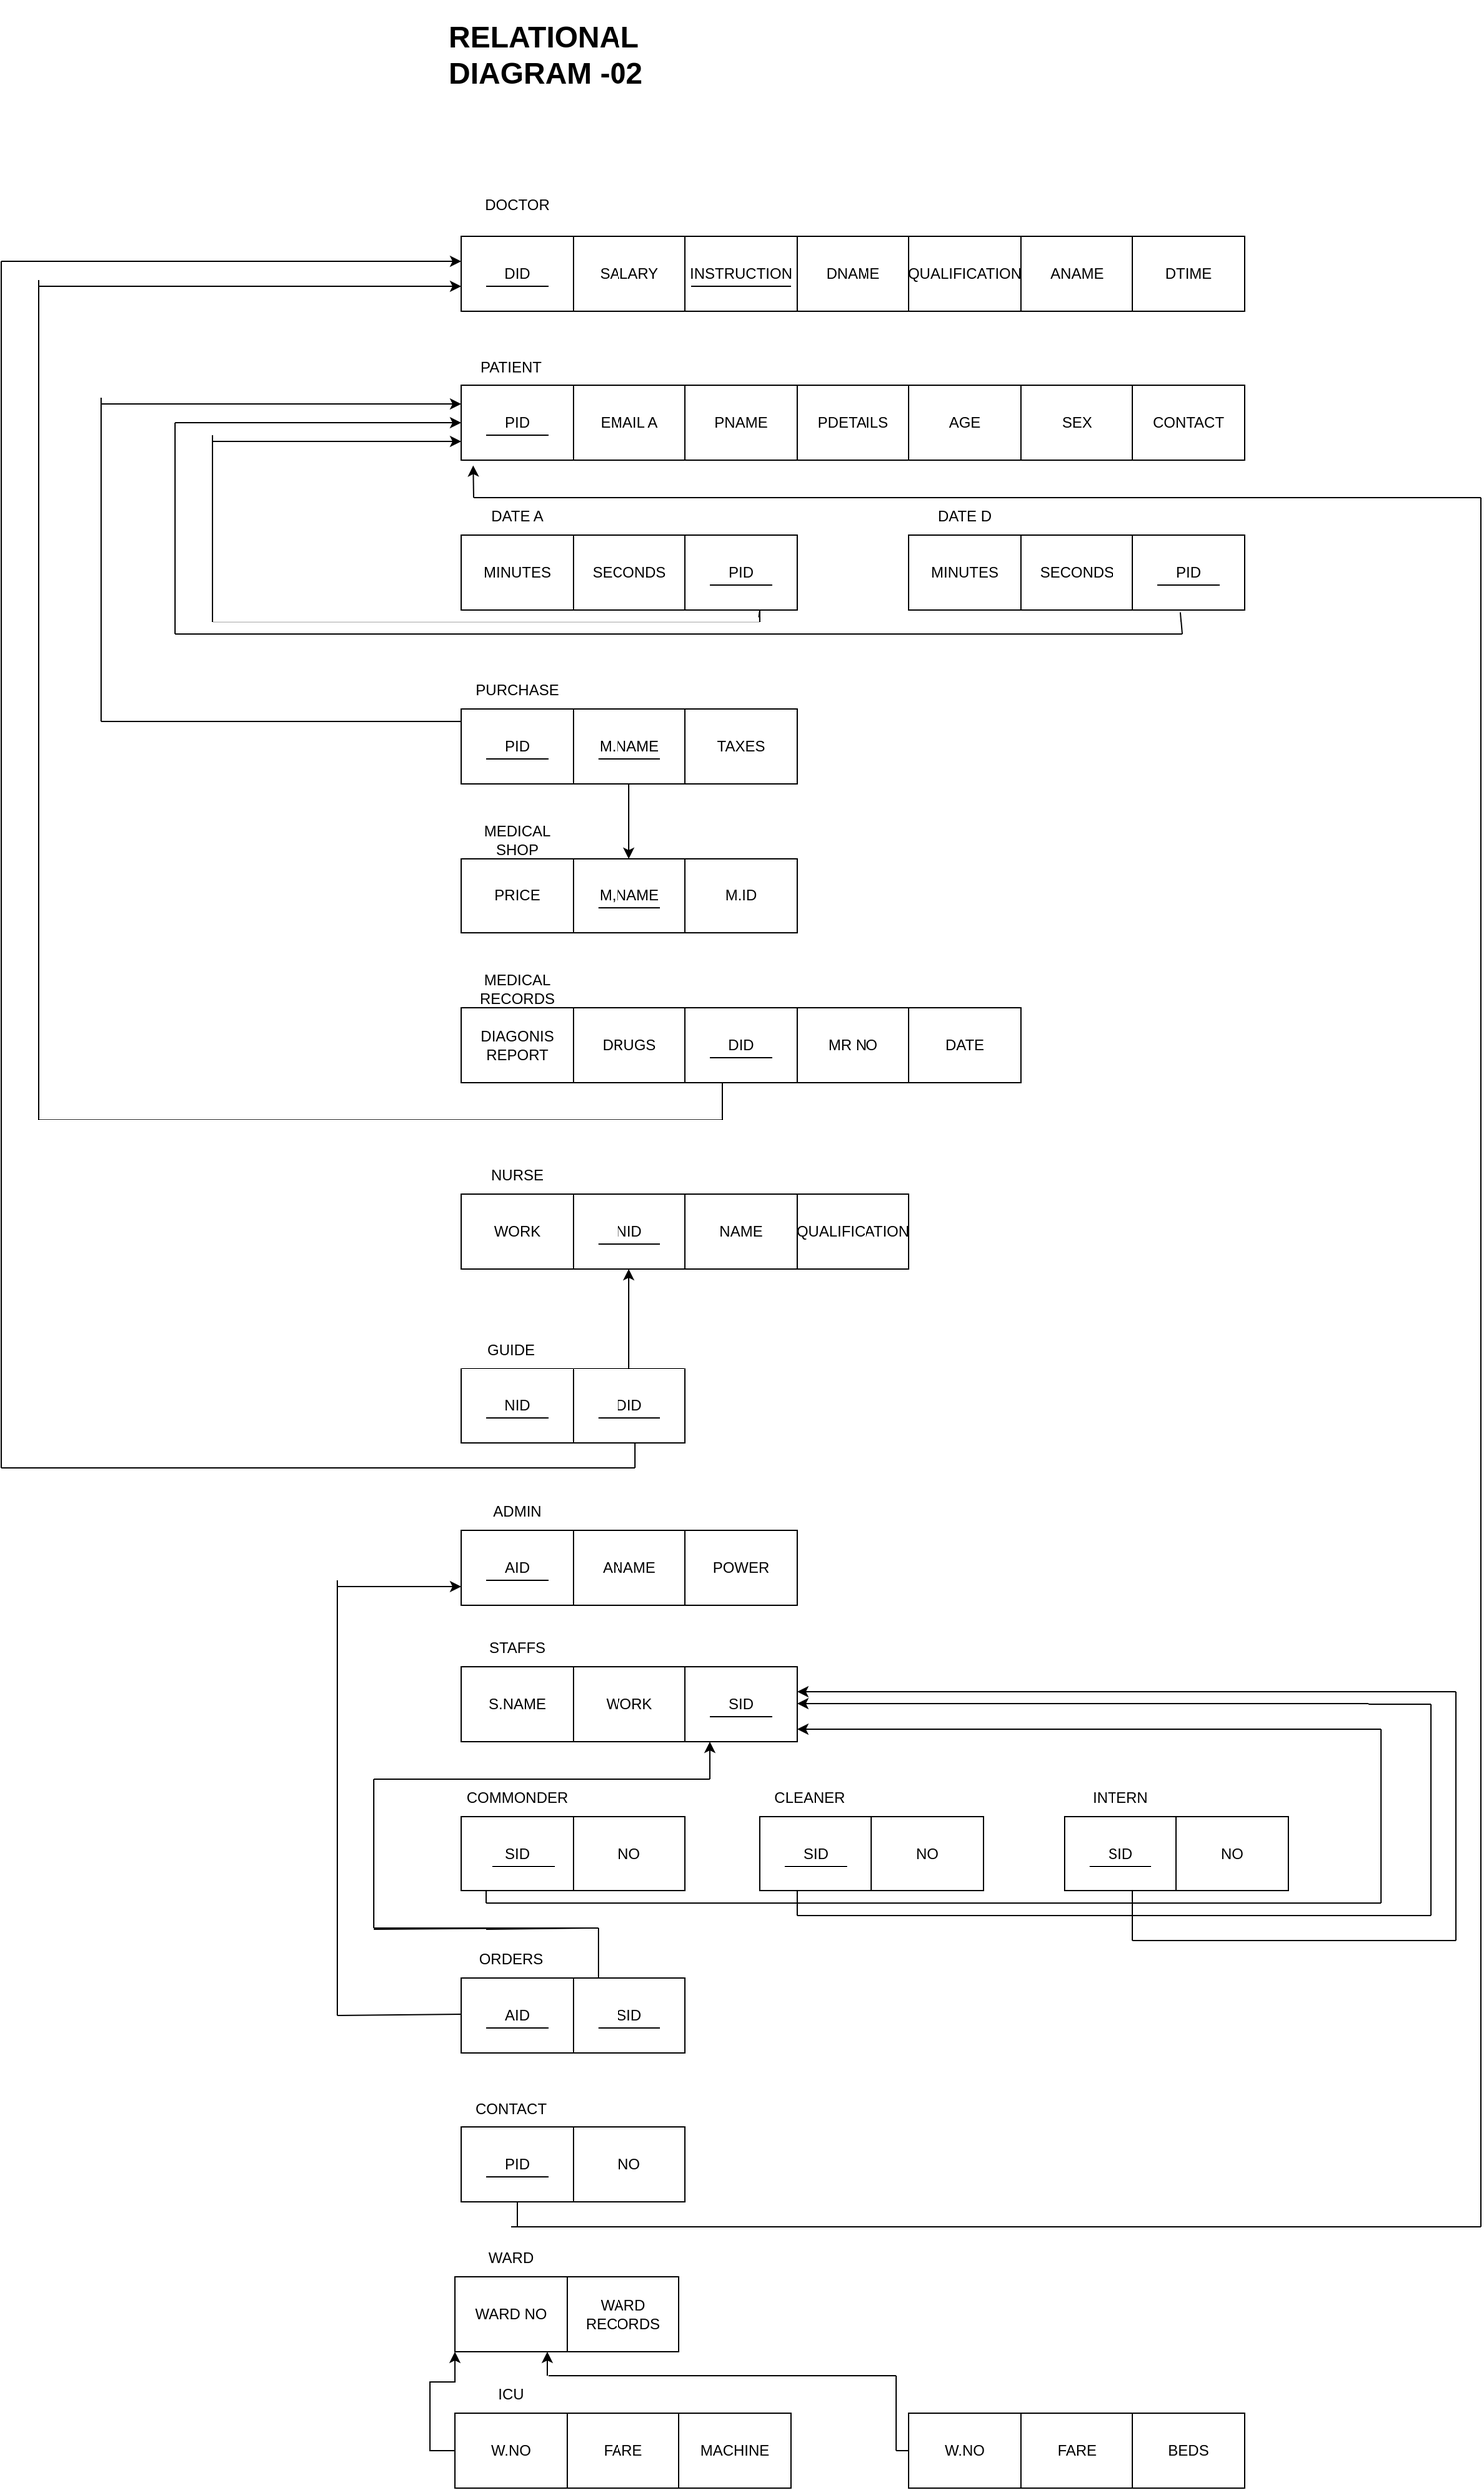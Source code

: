 <mxfile version="20.8.10" type="device"><diagram name="Page-1" id="Zwnz9uzko7aHowpZN5gA"><mxGraphModel dx="2140" dy="483" grid="1" gridSize="10" guides="1" tooltips="1" connect="1" arrows="1" fold="1" page="1" pageScale="1" pageWidth="850" pageHeight="1100" math="0" shadow="0"><root><mxCell id="0"/><mxCell id="1" parent="0"/><mxCell id="Bjg73ChcU9_TtP-McfqC-1" value="INSTRUCTION" style="rounded=0;whiteSpace=wrap;html=1;" parent="1" vertex="1"><mxGeometry x="120" y="220" width="90" height="60" as="geometry"/></mxCell><mxCell id="Bjg73ChcU9_TtP-McfqC-2" value="DNAME" style="rounded=0;whiteSpace=wrap;html=1;" parent="1" vertex="1"><mxGeometry x="210" y="220" width="90" height="60" as="geometry"/></mxCell><mxCell id="Bjg73ChcU9_TtP-McfqC-3" value="QUALIFICATION" style="rounded=0;whiteSpace=wrap;html=1;" parent="1" vertex="1"><mxGeometry x="300" y="220" width="90" height="60" as="geometry"/></mxCell><mxCell id="Bjg73ChcU9_TtP-McfqC-4" value="ANAME" style="rounded=0;whiteSpace=wrap;html=1;" parent="1" vertex="1"><mxGeometry x="390" y="220" width="90" height="60" as="geometry"/></mxCell><mxCell id="Bjg73ChcU9_TtP-McfqC-5" value="DTIME" style="rounded=0;whiteSpace=wrap;html=1;" parent="1" vertex="1"><mxGeometry x="480" y="220" width="90" height="60" as="geometry"/></mxCell><mxCell id="Bjg73ChcU9_TtP-McfqC-6" value="SALARY" style="rounded=0;whiteSpace=wrap;html=1;" parent="1" vertex="1"><mxGeometry x="30" y="220" width="90" height="60" as="geometry"/></mxCell><mxCell id="Bjg73ChcU9_TtP-McfqC-7" value="DID" style="rounded=0;whiteSpace=wrap;html=1;" parent="1" vertex="1"><mxGeometry x="-60" y="220" width="90" height="60" as="geometry"/></mxCell><mxCell id="Bjg73ChcU9_TtP-McfqC-8" value="PNAME" style="rounded=0;whiteSpace=wrap;html=1;" parent="1" vertex="1"><mxGeometry x="120" y="340" width="90" height="60" as="geometry"/></mxCell><mxCell id="Bjg73ChcU9_TtP-McfqC-9" value="PDETAILS" style="rounded=0;whiteSpace=wrap;html=1;" parent="1" vertex="1"><mxGeometry x="210" y="340" width="90" height="60" as="geometry"/></mxCell><mxCell id="Bjg73ChcU9_TtP-McfqC-10" value="AGE" style="rounded=0;whiteSpace=wrap;html=1;" parent="1" vertex="1"><mxGeometry x="300" y="340" width="90" height="60" as="geometry"/></mxCell><mxCell id="Bjg73ChcU9_TtP-McfqC-11" value="SEX" style="rounded=0;whiteSpace=wrap;html=1;" parent="1" vertex="1"><mxGeometry x="390" y="340" width="90" height="60" as="geometry"/></mxCell><mxCell id="Bjg73ChcU9_TtP-McfqC-12" value="CONTACT" style="rounded=0;whiteSpace=wrap;html=1;" parent="1" vertex="1"><mxGeometry x="480" y="340" width="90" height="60" as="geometry"/></mxCell><mxCell id="Bjg73ChcU9_TtP-McfqC-13" value="EMAIL A" style="rounded=0;whiteSpace=wrap;html=1;" parent="1" vertex="1"><mxGeometry x="30" y="340" width="90" height="60" as="geometry"/></mxCell><mxCell id="Bjg73ChcU9_TtP-McfqC-14" value="PID" style="rounded=0;whiteSpace=wrap;html=1;" parent="1" vertex="1"><mxGeometry x="-60" y="340" width="90" height="60" as="geometry"/></mxCell><mxCell id="Bjg73ChcU9_TtP-McfqC-17" value="" style="endArrow=none;html=1;rounded=0;" parent="1" edge="1"><mxGeometry width="50" height="50" relative="1" as="geometry"><mxPoint x="-40" y="260" as="sourcePoint"/><mxPoint x="10" y="260" as="targetPoint"/></mxGeometry></mxCell><mxCell id="Bjg73ChcU9_TtP-McfqC-19" value="" style="endArrow=none;html=1;rounded=0;" parent="1" edge="1"><mxGeometry width="50" height="50" relative="1" as="geometry"><mxPoint x="125" y="260" as="sourcePoint"/><mxPoint x="205" y="260" as="targetPoint"/></mxGeometry></mxCell><mxCell id="Bjg73ChcU9_TtP-McfqC-20" value="DOCTOR" style="text;html=1;strokeColor=none;fillColor=none;align=center;verticalAlign=middle;whiteSpace=wrap;rounded=0;" parent="1" vertex="1"><mxGeometry x="-60" y="180" width="90" height="30" as="geometry"/></mxCell><mxCell id="Bjg73ChcU9_TtP-McfqC-21" value="MINUTES" style="rounded=0;whiteSpace=wrap;html=1;" parent="1" vertex="1"><mxGeometry x="-60" y="460" width="90" height="60" as="geometry"/></mxCell><mxCell id="Bjg73ChcU9_TtP-McfqC-22" value="MINUTES" style="rounded=0;whiteSpace=wrap;html=1;" parent="1" vertex="1"><mxGeometry x="300" y="460" width="90" height="60" as="geometry"/></mxCell><mxCell id="Bjg73ChcU9_TtP-McfqC-23" value="SECONDS" style="rounded=0;whiteSpace=wrap;html=1;" parent="1" vertex="1"><mxGeometry x="390" y="460" width="90" height="60" as="geometry"/></mxCell><mxCell id="Bjg73ChcU9_TtP-McfqC-24" value="PID" style="rounded=0;whiteSpace=wrap;html=1;" parent="1" vertex="1"><mxGeometry x="480" y="460" width="90" height="60" as="geometry"/></mxCell><mxCell id="Bjg73ChcU9_TtP-McfqC-26" value="PID" style="rounded=0;whiteSpace=wrap;html=1;" parent="1" vertex="1"><mxGeometry x="120" y="460" width="90" height="60" as="geometry"/></mxCell><mxCell id="Bjg73ChcU9_TtP-McfqC-27" value="SECONDS" style="rounded=0;whiteSpace=wrap;html=1;" parent="1" vertex="1"><mxGeometry x="30" y="460" width="90" height="60" as="geometry"/></mxCell><mxCell id="Bjg73ChcU9_TtP-McfqC-28" value="" style="endArrow=none;html=1;rounded=0;" parent="1" edge="1"><mxGeometry width="50" height="50" relative="1" as="geometry"><mxPoint x="-40" y="380" as="sourcePoint"/><mxPoint x="10" y="380" as="targetPoint"/><Array as="points"/></mxGeometry></mxCell><mxCell id="Bjg73ChcU9_TtP-McfqC-29" value="" style="endArrow=none;html=1;rounded=0;" parent="1" edge="1"><mxGeometry width="50" height="50" relative="1" as="geometry"><mxPoint x="140" y="500" as="sourcePoint"/><mxPoint x="190" y="500" as="targetPoint"/><Array as="points"/></mxGeometry></mxCell><mxCell id="Bjg73ChcU9_TtP-McfqC-30" value="" style="endArrow=none;html=1;rounded=0;" parent="1" edge="1"><mxGeometry width="50" height="50" relative="1" as="geometry"><mxPoint x="500" y="500" as="sourcePoint"/><mxPoint x="550" y="500" as="targetPoint"/><Array as="points"/></mxGeometry></mxCell><mxCell id="Bjg73ChcU9_TtP-McfqC-32" value="" style="endArrow=classic;html=1;rounded=0;entryX=0;entryY=0.75;entryDx=0;entryDy=0;" parent="1" target="Bjg73ChcU9_TtP-McfqC-14" edge="1"><mxGeometry width="50" height="50" relative="1" as="geometry"><mxPoint x="-260" y="385" as="sourcePoint"/><mxPoint x="-270" y="270" as="targetPoint"/></mxGeometry></mxCell><mxCell id="Bjg73ChcU9_TtP-McfqC-34" value="" style="endArrow=classic;html=1;rounded=0;entryX=0;entryY=0.75;entryDx=0;entryDy=0;" parent="1" edge="1"><mxGeometry width="50" height="50" relative="1" as="geometry"><mxPoint x="-260" y="370" as="sourcePoint"/><mxPoint x="-60" y="370" as="targetPoint"/></mxGeometry></mxCell><mxCell id="Bjg73ChcU9_TtP-McfqC-38" value="" style="endArrow=none;html=1;rounded=0;" parent="1" edge="1"><mxGeometry width="50" height="50" relative="1" as="geometry"><mxPoint x="-260" y="530" as="sourcePoint"/><mxPoint x="-260" y="380" as="targetPoint"/></mxGeometry></mxCell><mxCell id="Bjg73ChcU9_TtP-McfqC-39" value="" style="endArrow=none;html=1;rounded=0;" parent="1" edge="1"><mxGeometry width="50" height="50" relative="1" as="geometry"><mxPoint x="-260" y="530" as="sourcePoint"/><mxPoint x="180" y="530" as="targetPoint"/></mxGeometry></mxCell><mxCell id="Bjg73ChcU9_TtP-McfqC-40" value="" style="endArrow=none;html=1;rounded=0;entryX=0.658;entryY=1.097;entryDx=0;entryDy=0;entryPerimeter=0;" parent="1" target="Bjg73ChcU9_TtP-McfqC-26" edge="1"><mxGeometry width="50" height="50" relative="1" as="geometry"><mxPoint x="180" y="530" as="sourcePoint"/><mxPoint x="290" y="460" as="targetPoint"/><Array as="points"><mxPoint x="180" y="520"/></Array></mxGeometry></mxCell><mxCell id="Bjg73ChcU9_TtP-McfqC-42" value="" style="endArrow=none;html=1;rounded=0;" parent="1" edge="1"><mxGeometry width="50" height="50" relative="1" as="geometry"><mxPoint x="-290" y="530" as="sourcePoint"/><mxPoint x="-290" y="380" as="targetPoint"/></mxGeometry></mxCell><mxCell id="Bjg73ChcU9_TtP-McfqC-47" value="" style="endArrow=none;html=1;rounded=0;" parent="1" edge="1"><mxGeometry width="50" height="50" relative="1" as="geometry"><mxPoint x="-290" y="540" as="sourcePoint"/><mxPoint x="520" y="540" as="targetPoint"/></mxGeometry></mxCell><mxCell id="Bjg73ChcU9_TtP-McfqC-48" value="" style="endArrow=none;html=1;rounded=0;entryX=0.427;entryY=1.03;entryDx=0;entryDy=0;entryPerimeter=0;" parent="1" target="Bjg73ChcU9_TtP-McfqC-24" edge="1"><mxGeometry width="50" height="50" relative="1" as="geometry"><mxPoint x="520" y="540" as="sourcePoint"/><mxPoint x="290" y="350" as="targetPoint"/></mxGeometry></mxCell><mxCell id="Bjg73ChcU9_TtP-McfqC-49" value="" style="endArrow=none;html=1;rounded=0;" parent="1" edge="1"><mxGeometry width="50" height="50" relative="1" as="geometry"><mxPoint x="-290" y="540" as="sourcePoint"/><mxPoint x="-290" y="510" as="targetPoint"/></mxGeometry></mxCell><mxCell id="Bjg73ChcU9_TtP-McfqC-51" value="PATIENT" style="text;html=1;strokeColor=none;fillColor=none;align=center;verticalAlign=middle;whiteSpace=wrap;rounded=0;" parent="1" vertex="1"><mxGeometry x="-50" y="310" width="60" height="30" as="geometry"/></mxCell><mxCell id="Bjg73ChcU9_TtP-McfqC-52" value="DATE A" style="text;html=1;strokeColor=none;fillColor=none;align=center;verticalAlign=middle;whiteSpace=wrap;rounded=0;" parent="1" vertex="1"><mxGeometry x="-45" y="430" width="60" height="30" as="geometry"/></mxCell><mxCell id="Bjg73ChcU9_TtP-McfqC-53" value="DATE D" style="text;html=1;strokeColor=none;fillColor=none;align=center;verticalAlign=middle;whiteSpace=wrap;rounded=0;" parent="1" vertex="1"><mxGeometry x="315" y="430" width="60" height="30" as="geometry"/></mxCell><mxCell id="Bjg73ChcU9_TtP-McfqC-54" value="" style="endArrow=none;html=1;rounded=0;" parent="1" edge="1"><mxGeometry width="50" height="50" relative="1" as="geometry"><mxPoint x="-260" y="370" as="sourcePoint"/><mxPoint x="-290" y="370" as="targetPoint"/></mxGeometry></mxCell><mxCell id="Bjg73ChcU9_TtP-McfqC-55" value="" style="endArrow=none;html=1;rounded=0;" parent="1" edge="1"><mxGeometry width="50" height="50" relative="1" as="geometry"><mxPoint x="-290" y="370" as="sourcePoint"/><mxPoint x="-290" y="390" as="targetPoint"/></mxGeometry></mxCell><mxCell id="Bjg73ChcU9_TtP-McfqC-56" value="TAXES" style="rounded=0;whiteSpace=wrap;html=1;" parent="1" vertex="1"><mxGeometry x="120" y="600" width="90" height="60" as="geometry"/></mxCell><mxCell id="Bjg73ChcU9_TtP-McfqC-61" value="M.NAME" style="rounded=0;whiteSpace=wrap;html=1;" parent="1" vertex="1"><mxGeometry x="30" y="600" width="90" height="60" as="geometry"/></mxCell><mxCell id="Bjg73ChcU9_TtP-McfqC-62" value="PID" style="rounded=0;whiteSpace=wrap;html=1;" parent="1" vertex="1"><mxGeometry x="-60" y="600" width="90" height="60" as="geometry"/></mxCell><mxCell id="Bjg73ChcU9_TtP-McfqC-63" value="PURCHASE" style="text;html=1;strokeColor=none;fillColor=none;align=center;verticalAlign=middle;whiteSpace=wrap;rounded=0;" parent="1" vertex="1"><mxGeometry x="-45" y="570" width="60" height="30" as="geometry"/></mxCell><mxCell id="Bjg73ChcU9_TtP-McfqC-64" value="" style="endArrow=classic;html=1;rounded=0;entryX=0;entryY=0.25;entryDx=0;entryDy=0;" parent="1" target="Bjg73ChcU9_TtP-McfqC-14" edge="1"><mxGeometry width="50" height="50" relative="1" as="geometry"><mxPoint x="-350" y="355" as="sourcePoint"/><mxPoint x="130" y="450" as="targetPoint"/></mxGeometry></mxCell><mxCell id="Bjg73ChcU9_TtP-McfqC-65" value="" style="endArrow=none;html=1;rounded=0;" parent="1" edge="1"><mxGeometry width="50" height="50" relative="1" as="geometry"><mxPoint x="-350" y="610" as="sourcePoint"/><mxPoint x="-350" y="380" as="targetPoint"/></mxGeometry></mxCell><mxCell id="Bjg73ChcU9_TtP-McfqC-66" value="" style="endArrow=none;html=1;rounded=0;" parent="1" edge="1"><mxGeometry width="50" height="50" relative="1" as="geometry"><mxPoint x="-350" y="380" as="sourcePoint"/><mxPoint x="-350" y="350" as="targetPoint"/></mxGeometry></mxCell><mxCell id="Bjg73ChcU9_TtP-McfqC-67" value="" style="endArrow=none;html=1;rounded=0;" parent="1" edge="1"><mxGeometry width="50" height="50" relative="1" as="geometry"><mxPoint x="-350" y="610" as="sourcePoint"/><mxPoint x="-60" y="610" as="targetPoint"/></mxGeometry></mxCell><mxCell id="Bjg73ChcU9_TtP-McfqC-68" value="" style="endArrow=none;html=1;rounded=0;" parent="1" edge="1"><mxGeometry width="50" height="50" relative="1" as="geometry"><mxPoint x="-40" y="640" as="sourcePoint"/><mxPoint x="10" y="640" as="targetPoint"/><Array as="points"/></mxGeometry></mxCell><mxCell id="Bjg73ChcU9_TtP-McfqC-70" value="" style="endArrow=none;html=1;rounded=0;" parent="1" edge="1"><mxGeometry width="50" height="50" relative="1" as="geometry"><mxPoint x="50" y="640" as="sourcePoint"/><mxPoint x="100" y="640" as="targetPoint"/><Array as="points"/></mxGeometry></mxCell><mxCell id="Bjg73ChcU9_TtP-McfqC-71" value="M.ID" style="rounded=0;whiteSpace=wrap;html=1;" parent="1" vertex="1"><mxGeometry x="120" y="720" width="90" height="60" as="geometry"/></mxCell><mxCell id="Bjg73ChcU9_TtP-McfqC-76" value="M,NAME" style="rounded=0;whiteSpace=wrap;html=1;" parent="1" vertex="1"><mxGeometry x="30" y="720" width="90" height="60" as="geometry"/></mxCell><mxCell id="Bjg73ChcU9_TtP-McfqC-77" value="PRICE" style="rounded=0;whiteSpace=wrap;html=1;" parent="1" vertex="1"><mxGeometry x="-60" y="720" width="90" height="60" as="geometry"/></mxCell><mxCell id="Bjg73ChcU9_TtP-McfqC-80" value="" style="endArrow=classic;html=1;rounded=0;exitX=0.5;exitY=1;exitDx=0;exitDy=0;" parent="1" source="Bjg73ChcU9_TtP-McfqC-61" target="Bjg73ChcU9_TtP-McfqC-76" edge="1"><mxGeometry width="50" height="50" relative="1" as="geometry"><mxPoint x="80" y="600" as="sourcePoint"/><mxPoint x="130" y="550" as="targetPoint"/></mxGeometry></mxCell><mxCell id="Bjg73ChcU9_TtP-McfqC-81" value="" style="endArrow=none;html=1;rounded=0;" parent="1" edge="1"><mxGeometry width="50" height="50" relative="1" as="geometry"><mxPoint x="50" y="760" as="sourcePoint"/><mxPoint x="100" y="760" as="targetPoint"/><Array as="points"/></mxGeometry></mxCell><mxCell id="Bjg73ChcU9_TtP-McfqC-82" value="MEDICAL SHOP" style="text;html=1;strokeColor=none;fillColor=none;align=center;verticalAlign=middle;whiteSpace=wrap;rounded=0;" parent="1" vertex="1"><mxGeometry x="-45" y="690" width="60" height="30" as="geometry"/></mxCell><mxCell id="Bjg73ChcU9_TtP-McfqC-83" value="DID" style="rounded=0;whiteSpace=wrap;html=1;" parent="1" vertex="1"><mxGeometry x="120" y="840" width="90" height="60" as="geometry"/></mxCell><mxCell id="Bjg73ChcU9_TtP-McfqC-84" value="MR NO" style="rounded=0;whiteSpace=wrap;html=1;" parent="1" vertex="1"><mxGeometry x="210" y="840" width="90" height="60" as="geometry"/></mxCell><mxCell id="Bjg73ChcU9_TtP-McfqC-85" value="DATE" style="rounded=0;whiteSpace=wrap;html=1;" parent="1" vertex="1"><mxGeometry x="300" y="840" width="90" height="60" as="geometry"/></mxCell><mxCell id="Bjg73ChcU9_TtP-McfqC-88" value="DRUGS" style="rounded=0;whiteSpace=wrap;html=1;" parent="1" vertex="1"><mxGeometry x="30" y="840" width="90" height="60" as="geometry"/></mxCell><mxCell id="Bjg73ChcU9_TtP-McfqC-89" value="DIAGONIS REPORT" style="rounded=0;whiteSpace=wrap;html=1;" parent="1" vertex="1"><mxGeometry x="-60" y="840" width="90" height="60" as="geometry"/></mxCell><mxCell id="Bjg73ChcU9_TtP-McfqC-90" value="MEDICAL RECORDS" style="text;html=1;strokeColor=none;fillColor=none;align=center;verticalAlign=middle;whiteSpace=wrap;rounded=0;" parent="1" vertex="1"><mxGeometry x="-45" y="810" width="60" height="30" as="geometry"/></mxCell><mxCell id="Bjg73ChcU9_TtP-McfqC-91" value="" style="endArrow=none;html=1;rounded=0;" parent="1" edge="1"><mxGeometry width="50" height="50" relative="1" as="geometry"><mxPoint x="140" y="880" as="sourcePoint"/><mxPoint x="190" y="880" as="targetPoint"/><Array as="points"/></mxGeometry></mxCell><mxCell id="Bjg73ChcU9_TtP-McfqC-92" value="" style="endArrow=none;html=1;rounded=0;" parent="1" edge="1"><mxGeometry width="50" height="50" relative="1" as="geometry"><mxPoint x="150" y="930" as="sourcePoint"/><mxPoint x="150" y="900" as="targetPoint"/></mxGeometry></mxCell><mxCell id="Bjg73ChcU9_TtP-McfqC-94" value="" style="endArrow=none;html=1;rounded=0;" parent="1" edge="1"><mxGeometry width="50" height="50" relative="1" as="geometry"><mxPoint x="-400" y="920" as="sourcePoint"/><mxPoint x="-400" y="690" as="targetPoint"/></mxGeometry></mxCell><mxCell id="Bjg73ChcU9_TtP-McfqC-95" value="" style="endArrow=none;html=1;rounded=0;" parent="1" edge="1"><mxGeometry width="50" height="50" relative="1" as="geometry"><mxPoint x="-400" y="690" as="sourcePoint"/><mxPoint x="-400" y="460" as="targetPoint"/></mxGeometry></mxCell><mxCell id="Bjg73ChcU9_TtP-McfqC-96" value="" style="endArrow=none;html=1;rounded=0;" parent="1" edge="1"><mxGeometry width="50" height="50" relative="1" as="geometry"><mxPoint x="-400" y="485" as="sourcePoint"/><mxPoint x="-400" y="255" as="targetPoint"/></mxGeometry></mxCell><mxCell id="Bjg73ChcU9_TtP-McfqC-97" value="" style="endArrow=classic;html=1;rounded=0;" parent="1" edge="1"><mxGeometry width="50" height="50" relative="1" as="geometry"><mxPoint x="-400" y="260" as="sourcePoint"/><mxPoint x="-60" y="260" as="targetPoint"/></mxGeometry></mxCell><mxCell id="Bjg73ChcU9_TtP-McfqC-98" value="" style="endArrow=none;html=1;rounded=0;" parent="1" edge="1"><mxGeometry width="50" height="50" relative="1" as="geometry"><mxPoint x="-400" y="880" as="sourcePoint"/><mxPoint x="-400" y="930" as="targetPoint"/></mxGeometry></mxCell><mxCell id="Bjg73ChcU9_TtP-McfqC-99" value="" style="endArrow=none;html=1;rounded=0;" parent="1" edge="1"><mxGeometry width="50" height="50" relative="1" as="geometry"><mxPoint x="-140" y="930" as="sourcePoint"/><mxPoint x="150" y="930" as="targetPoint"/></mxGeometry></mxCell><mxCell id="Bjg73ChcU9_TtP-McfqC-100" value="" style="endArrow=none;html=1;rounded=0;" parent="1" edge="1"><mxGeometry width="50" height="50" relative="1" as="geometry"><mxPoint x="-400" y="930" as="sourcePoint"/><mxPoint x="-110" y="930" as="targetPoint"/></mxGeometry></mxCell><mxCell id="Bjg73ChcU9_TtP-McfqC-101" value="NAME" style="rounded=0;whiteSpace=wrap;html=1;" parent="1" vertex="1"><mxGeometry x="120" y="990" width="90" height="60" as="geometry"/></mxCell><mxCell id="Bjg73ChcU9_TtP-McfqC-102" value="QUALIFICATION" style="rounded=0;whiteSpace=wrap;html=1;" parent="1" vertex="1"><mxGeometry x="210" y="990" width="90" height="60" as="geometry"/></mxCell><mxCell id="Bjg73ChcU9_TtP-McfqC-106" value="NID" style="rounded=0;whiteSpace=wrap;html=1;" parent="1" vertex="1"><mxGeometry x="30" y="990" width="90" height="60" as="geometry"/></mxCell><mxCell id="Bjg73ChcU9_TtP-McfqC-107" value="WORK" style="rounded=0;whiteSpace=wrap;html=1;" parent="1" vertex="1"><mxGeometry x="-60" y="990" width="90" height="60" as="geometry"/></mxCell><mxCell id="Bjg73ChcU9_TtP-McfqC-108" value="" style="endArrow=none;html=1;rounded=0;" parent="1" edge="1"><mxGeometry width="50" height="50" relative="1" as="geometry"><mxPoint x="50" y="1030" as="sourcePoint"/><mxPoint x="100" y="1030" as="targetPoint"/><Array as="points"/></mxGeometry></mxCell><mxCell id="Bjg73ChcU9_TtP-McfqC-109" value="NURSE" style="text;html=1;strokeColor=none;fillColor=none;align=center;verticalAlign=middle;whiteSpace=wrap;rounded=0;" parent="1" vertex="1"><mxGeometry x="-45" y="960" width="60" height="30" as="geometry"/></mxCell><mxCell id="Bjg73ChcU9_TtP-McfqC-117" value="" style="edgeStyle=orthogonalEdgeStyle;rounded=0;orthogonalLoop=1;jettySize=auto;html=1;" parent="1" source="Bjg73ChcU9_TtP-McfqC-115" target="Bjg73ChcU9_TtP-McfqC-106" edge="1"><mxGeometry relative="1" as="geometry"/></mxCell><mxCell id="Bjg73ChcU9_TtP-McfqC-115" value="DID" style="rounded=0;whiteSpace=wrap;html=1;" parent="1" vertex="1"><mxGeometry x="30" y="1130" width="90" height="60" as="geometry"/></mxCell><mxCell id="Bjg73ChcU9_TtP-McfqC-116" value="NID" style="rounded=0;whiteSpace=wrap;html=1;" parent="1" vertex="1"><mxGeometry x="-60" y="1130" width="90" height="60" as="geometry"/></mxCell><mxCell id="Bjg73ChcU9_TtP-McfqC-118" value="" style="endArrow=none;html=1;rounded=0;" parent="1" edge="1"><mxGeometry width="50" height="50" relative="1" as="geometry"><mxPoint x="-40" y="1170" as="sourcePoint"/><mxPoint x="10" y="1170" as="targetPoint"/><Array as="points"/></mxGeometry></mxCell><mxCell id="Bjg73ChcU9_TtP-McfqC-119" value="" style="endArrow=none;html=1;rounded=0;" parent="1" edge="1"><mxGeometry width="50" height="50" relative="1" as="geometry"><mxPoint x="50" y="1170" as="sourcePoint"/><mxPoint x="100" y="1170" as="targetPoint"/><Array as="points"/></mxGeometry></mxCell><mxCell id="Bjg73ChcU9_TtP-McfqC-120" value="" style="endArrow=classic;html=1;rounded=0;" parent="1" edge="1"><mxGeometry width="50" height="50" relative="1" as="geometry"><mxPoint x="-400" y="240" as="sourcePoint"/><mxPoint x="-60" y="240" as="targetPoint"/></mxGeometry></mxCell><mxCell id="Bjg73ChcU9_TtP-McfqC-121" value="" style="endArrow=none;html=1;rounded=0;" parent="1" edge="1"><mxGeometry width="50" height="50" relative="1" as="geometry"><mxPoint x="-430" y="470" as="sourcePoint"/><mxPoint x="-430" y="240" as="targetPoint"/></mxGeometry></mxCell><mxCell id="Bjg73ChcU9_TtP-McfqC-122" value="" style="endArrow=none;html=1;rounded=0;" parent="1" edge="1"><mxGeometry width="50" height="50" relative="1" as="geometry"><mxPoint x="-430" y="240" as="sourcePoint"/><mxPoint x="-90" y="240" as="targetPoint"/></mxGeometry></mxCell><mxCell id="Bjg73ChcU9_TtP-McfqC-125" value="" style="endArrow=none;html=1;rounded=0;" parent="1" edge="1"><mxGeometry width="50" height="50" relative="1" as="geometry"><mxPoint x="-430" y="700" as="sourcePoint"/><mxPoint x="-430" y="470" as="targetPoint"/></mxGeometry></mxCell><mxCell id="Bjg73ChcU9_TtP-McfqC-126" value="" style="endArrow=none;html=1;rounded=0;" parent="1" edge="1"><mxGeometry width="50" height="50" relative="1" as="geometry"><mxPoint x="-430" y="920" as="sourcePoint"/><mxPoint x="-430" y="690" as="targetPoint"/></mxGeometry></mxCell><mxCell id="Bjg73ChcU9_TtP-McfqC-127" value="" style="endArrow=none;html=1;rounded=0;" parent="1" edge="1"><mxGeometry width="50" height="50" relative="1" as="geometry"><mxPoint x="-430" y="1130" as="sourcePoint"/><mxPoint x="-430" y="900" as="targetPoint"/></mxGeometry></mxCell><mxCell id="Bjg73ChcU9_TtP-McfqC-128" value="" style="endArrow=none;html=1;rounded=0;" parent="1" edge="1"><mxGeometry width="50" height="50" relative="1" as="geometry"><mxPoint x="-430" y="1210" as="sourcePoint"/><mxPoint x="-430" y="980" as="targetPoint"/></mxGeometry></mxCell><mxCell id="Bjg73ChcU9_TtP-McfqC-129" value="" style="endArrow=none;html=1;rounded=0;" parent="1" edge="1"><mxGeometry width="50" height="50" relative="1" as="geometry"><mxPoint x="-430" y="1210" as="sourcePoint"/><mxPoint x="-140" y="1210" as="targetPoint"/></mxGeometry></mxCell><mxCell id="Bjg73ChcU9_TtP-McfqC-130" value="" style="endArrow=none;html=1;rounded=0;" parent="1" edge="1"><mxGeometry width="50" height="50" relative="1" as="geometry"><mxPoint x="-210" y="1210" as="sourcePoint"/><mxPoint x="80" y="1210" as="targetPoint"/></mxGeometry></mxCell><mxCell id="Bjg73ChcU9_TtP-McfqC-131" value="" style="endArrow=none;html=1;rounded=0;" parent="1" edge="1"><mxGeometry width="50" height="50" relative="1" as="geometry"><mxPoint x="80" y="1210" as="sourcePoint"/><mxPoint x="80" y="1190" as="targetPoint"/></mxGeometry></mxCell><mxCell id="Bjg73ChcU9_TtP-McfqC-132" value="GUIDE" style="text;html=1;strokeColor=none;fillColor=none;align=center;verticalAlign=middle;whiteSpace=wrap;rounded=0;" parent="1" vertex="1"><mxGeometry x="-50" y="1100" width="60" height="30" as="geometry"/></mxCell><mxCell id="Bjg73ChcU9_TtP-McfqC-133" value="POWER" style="rounded=0;whiteSpace=wrap;html=1;" parent="1" vertex="1"><mxGeometry x="120" y="1260" width="90" height="60" as="geometry"/></mxCell><mxCell id="Bjg73ChcU9_TtP-McfqC-138" value="ANAME" style="rounded=0;whiteSpace=wrap;html=1;" parent="1" vertex="1"><mxGeometry x="30" y="1260" width="90" height="60" as="geometry"/></mxCell><mxCell id="Bjg73ChcU9_TtP-McfqC-139" value="AID" style="rounded=0;whiteSpace=wrap;html=1;" parent="1" vertex="1"><mxGeometry x="-60" y="1260" width="90" height="60" as="geometry"/></mxCell><mxCell id="Bjg73ChcU9_TtP-McfqC-140" value="" style="endArrow=none;html=1;rounded=0;" parent="1" edge="1"><mxGeometry width="50" height="50" relative="1" as="geometry"><mxPoint x="-40" y="1300" as="sourcePoint"/><mxPoint x="10" y="1300" as="targetPoint"/><Array as="points"/></mxGeometry></mxCell><mxCell id="Bjg73ChcU9_TtP-McfqC-141" value="ADMIN" style="text;html=1;strokeColor=none;fillColor=none;align=center;verticalAlign=middle;whiteSpace=wrap;rounded=0;" parent="1" vertex="1"><mxGeometry x="-45" y="1230" width="60" height="30" as="geometry"/></mxCell><mxCell id="Bjg73ChcU9_TtP-McfqC-142" value="SID" style="rounded=0;whiteSpace=wrap;html=1;" parent="1" vertex="1"><mxGeometry x="120" y="1370" width="90" height="60" as="geometry"/></mxCell><mxCell id="Bjg73ChcU9_TtP-McfqC-147" value="WORK" style="rounded=0;whiteSpace=wrap;html=1;" parent="1" vertex="1"><mxGeometry x="30" y="1370" width="90" height="60" as="geometry"/></mxCell><mxCell id="Bjg73ChcU9_TtP-McfqC-148" value="S.NAME" style="rounded=0;whiteSpace=wrap;html=1;" parent="1" vertex="1"><mxGeometry x="-60" y="1370" width="90" height="60" as="geometry"/></mxCell><mxCell id="Bjg73ChcU9_TtP-McfqC-149" value="STAFFS" style="text;html=1;strokeColor=none;fillColor=none;align=center;verticalAlign=middle;whiteSpace=wrap;rounded=0;" parent="1" vertex="1"><mxGeometry x="-45" y="1340" width="60" height="30" as="geometry"/></mxCell><mxCell id="Bjg73ChcU9_TtP-McfqC-153" value="NO" style="rounded=0;whiteSpace=wrap;html=1;" parent="1" vertex="1"><mxGeometry x="270" y="1490" width="90" height="60" as="geometry"/></mxCell><mxCell id="Bjg73ChcU9_TtP-McfqC-154" value="SID" style="rounded=0;whiteSpace=wrap;html=1;" parent="1" vertex="1"><mxGeometry x="180" y="1490" width="90" height="60" as="geometry"/></mxCell><mxCell id="Bjg73ChcU9_TtP-McfqC-155" value="NO" style="rounded=0;whiteSpace=wrap;html=1;" parent="1" vertex="1"><mxGeometry x="30" y="1490" width="90" height="60" as="geometry"/></mxCell><mxCell id="Bjg73ChcU9_TtP-McfqC-156" value="SID" style="rounded=0;whiteSpace=wrap;html=1;" parent="1" vertex="1"><mxGeometry x="-60" y="1490" width="90" height="60" as="geometry"/></mxCell><mxCell id="Bjg73ChcU9_TtP-McfqC-163" value="NO" style="rounded=0;whiteSpace=wrap;html=1;" parent="1" vertex="1"><mxGeometry x="515" y="1490" width="90" height="60" as="geometry"/></mxCell><mxCell id="Bjg73ChcU9_TtP-McfqC-164" value="SID" style="rounded=0;whiteSpace=wrap;html=1;" parent="1" vertex="1"><mxGeometry x="425" y="1490" width="90" height="60" as="geometry"/></mxCell><mxCell id="Bjg73ChcU9_TtP-McfqC-167" value="COMMONDER" style="text;html=1;strokeColor=none;fillColor=none;align=center;verticalAlign=middle;whiteSpace=wrap;rounded=0;" parent="1" vertex="1"><mxGeometry x="-45" y="1460" width="60" height="30" as="geometry"/></mxCell><mxCell id="Bjg73ChcU9_TtP-McfqC-168" value="CLEANER" style="text;html=1;strokeColor=none;fillColor=none;align=center;verticalAlign=middle;whiteSpace=wrap;rounded=0;" parent="1" vertex="1"><mxGeometry x="190" y="1460" width="60" height="30" as="geometry"/></mxCell><mxCell id="Bjg73ChcU9_TtP-McfqC-169" value="INTERN" style="text;html=1;strokeColor=none;fillColor=none;align=center;verticalAlign=middle;whiteSpace=wrap;rounded=0;" parent="1" vertex="1"><mxGeometry x="440" y="1460" width="60" height="30" as="geometry"/></mxCell><mxCell id="Bjg73ChcU9_TtP-McfqC-175" value="SID" style="rounded=0;whiteSpace=wrap;html=1;" parent="1" vertex="1"><mxGeometry x="30" y="1620" width="90" height="60" as="geometry"/></mxCell><mxCell id="Bjg73ChcU9_TtP-McfqC-176" value="AID" style="rounded=0;whiteSpace=wrap;html=1;" parent="1" vertex="1"><mxGeometry x="-60" y="1620" width="90" height="60" as="geometry"/></mxCell><mxCell id="Bjg73ChcU9_TtP-McfqC-177" value="ORDERS" style="text;html=1;strokeColor=none;fillColor=none;align=center;verticalAlign=middle;whiteSpace=wrap;rounded=0;" parent="1" vertex="1"><mxGeometry x="-50" y="1590" width="60" height="30" as="geometry"/></mxCell><mxCell id="Bjg73ChcU9_TtP-McfqC-179" value="" style="endArrow=none;html=1;rounded=0;" parent="1" edge="1"><mxGeometry width="50" height="50" relative="1" as="geometry"><mxPoint x="-160" y="1650" as="sourcePoint"/><mxPoint x="-60" y="1649" as="targetPoint"/><Array as="points"><mxPoint x="-160" y="1649.5"/></Array></mxGeometry></mxCell><mxCell id="Bjg73ChcU9_TtP-McfqC-180" value="" style="endArrow=classic;html=1;rounded=0;entryX=0;entryY=0.75;entryDx=0;entryDy=0;" parent="1" target="Bjg73ChcU9_TtP-McfqC-139" edge="1"><mxGeometry width="50" height="50" relative="1" as="geometry"><mxPoint x="-160" y="1305" as="sourcePoint"/><mxPoint x="-160" y="1300" as="targetPoint"/></mxGeometry></mxCell><mxCell id="Bjg73ChcU9_TtP-McfqC-181" value="" style="endArrow=none;html=1;rounded=0;" parent="1" edge="1"><mxGeometry width="50" height="50" relative="1" as="geometry"><mxPoint x="-160" y="1650" as="sourcePoint"/><mxPoint x="-160" y="1300" as="targetPoint"/></mxGeometry></mxCell><mxCell id="Bjg73ChcU9_TtP-McfqC-182" value="" style="endArrow=none;html=1;rounded=0;" parent="1" edge="1"><mxGeometry width="50" height="50" relative="1" as="geometry"><mxPoint x="-40" y="1660" as="sourcePoint"/><mxPoint x="10" y="1660" as="targetPoint"/><Array as="points"/></mxGeometry></mxCell><mxCell id="Bjg73ChcU9_TtP-McfqC-183" value="" style="endArrow=none;html=1;rounded=0;" parent="1" edge="1"><mxGeometry width="50" height="50" relative="1" as="geometry"><mxPoint x="50" y="1660" as="sourcePoint"/><mxPoint x="100" y="1660" as="targetPoint"/><Array as="points"/></mxGeometry></mxCell><mxCell id="Bjg73ChcU9_TtP-McfqC-184" value="" style="endArrow=none;html=1;rounded=0;" parent="1" edge="1"><mxGeometry width="50" height="50" relative="1" as="geometry"><mxPoint x="-35" y="1530" as="sourcePoint"/><mxPoint x="15" y="1530" as="targetPoint"/><Array as="points"/></mxGeometry></mxCell><mxCell id="Bjg73ChcU9_TtP-McfqC-185" value="" style="endArrow=none;html=1;rounded=0;" parent="1" edge="1"><mxGeometry width="50" height="50" relative="1" as="geometry"><mxPoint x="200" y="1530" as="sourcePoint"/><mxPoint x="250" y="1530" as="targetPoint"/><Array as="points"/></mxGeometry></mxCell><mxCell id="Bjg73ChcU9_TtP-McfqC-186" value="" style="endArrow=none;html=1;rounded=0;" parent="1" edge="1"><mxGeometry width="50" height="50" relative="1" as="geometry"><mxPoint x="445" y="1530" as="sourcePoint"/><mxPoint x="495" y="1530" as="targetPoint"/><Array as="points"/></mxGeometry></mxCell><mxCell id="Bjg73ChcU9_TtP-McfqC-187" value="" style="endArrow=none;html=1;rounded=0;" parent="1" edge="1"><mxGeometry width="50" height="50" relative="1" as="geometry"><mxPoint x="140" y="1410" as="sourcePoint"/><mxPoint x="190" y="1410" as="targetPoint"/><Array as="points"/></mxGeometry></mxCell><mxCell id="Bjg73ChcU9_TtP-McfqC-188" value="" style="endArrow=none;html=1;rounded=0;" parent="1" edge="1"><mxGeometry width="50" height="50" relative="1" as="geometry"><mxPoint x="-130" y="1460" as="sourcePoint"/><mxPoint x="50" y="1460" as="targetPoint"/></mxGeometry></mxCell><mxCell id="Bjg73ChcU9_TtP-McfqC-189" value="" style="endArrow=none;html=1;rounded=0;" parent="1" edge="1"><mxGeometry width="50" height="50" relative="1" as="geometry"><mxPoint x="-130" y="1580" as="sourcePoint"/><mxPoint x="-130" y="1460" as="targetPoint"/></mxGeometry></mxCell><mxCell id="Bjg73ChcU9_TtP-McfqC-190" value="" style="endArrow=none;html=1;rounded=0;" parent="1" edge="1"><mxGeometry width="50" height="50" relative="1" as="geometry"><mxPoint x="-130" y="1581" as="sourcePoint"/><mxPoint x="-10" y="1580" as="targetPoint"/><Array as="points"><mxPoint x="-130" y="1580.5"/></Array></mxGeometry></mxCell><mxCell id="Bjg73ChcU9_TtP-McfqC-191" value="" style="endArrow=none;html=1;rounded=0;" parent="1" edge="1"><mxGeometry width="50" height="50" relative="1" as="geometry"><mxPoint x="-40" y="1581" as="sourcePoint"/><mxPoint x="40" y="1580" as="targetPoint"/><Array as="points"><mxPoint x="-40" y="1580.5"/></Array></mxGeometry></mxCell><mxCell id="Bjg73ChcU9_TtP-McfqC-192" value="" style="endArrow=classic;html=1;rounded=0;" parent="1" edge="1"><mxGeometry width="50" height="50" relative="1" as="geometry"><mxPoint x="140" y="1460" as="sourcePoint"/><mxPoint x="140" y="1430" as="targetPoint"/></mxGeometry></mxCell><mxCell id="Bjg73ChcU9_TtP-McfqC-193" value="" style="endArrow=none;html=1;rounded=0;" parent="1" edge="1"><mxGeometry width="50" height="50" relative="1" as="geometry"><mxPoint x="-40" y="1460" as="sourcePoint"/><mxPoint x="140" y="1460" as="targetPoint"/></mxGeometry></mxCell><mxCell id="Bjg73ChcU9_TtP-McfqC-195" value="" style="endArrow=none;html=1;rounded=0;" parent="1" edge="1"><mxGeometry width="50" height="50" relative="1" as="geometry"><mxPoint x="-130" y="1580" as="sourcePoint"/><mxPoint x="50" y="1580" as="targetPoint"/></mxGeometry></mxCell><mxCell id="Bjg73ChcU9_TtP-McfqC-196" value="" style="endArrow=none;html=1;rounded=0;" parent="1" edge="1"><mxGeometry width="50" height="50" relative="1" as="geometry"><mxPoint x="-130" y="1580" as="sourcePoint"/><mxPoint x="50" y="1580" as="targetPoint"/></mxGeometry></mxCell><mxCell id="Bjg73ChcU9_TtP-McfqC-197" value="" style="endArrow=none;html=1;rounded=0;" parent="1" edge="1"><mxGeometry width="50" height="50" relative="1" as="geometry"><mxPoint x="50" y="1580" as="sourcePoint"/><mxPoint x="50" y="1620" as="targetPoint"/></mxGeometry></mxCell><mxCell id="Bjg73ChcU9_TtP-McfqC-199" value="" style="endArrow=classic;html=1;rounded=0;entryX=1;entryY=0.25;entryDx=0;entryDy=0;" parent="1" edge="1"><mxGeometry width="50" height="50" relative="1" as="geometry"><mxPoint x="360" y="1399.5" as="sourcePoint"/><mxPoint x="210" y="1399.5" as="targetPoint"/></mxGeometry></mxCell><mxCell id="Bjg73ChcU9_TtP-McfqC-200" value="" style="endArrow=classic;html=1;rounded=0;entryX=1;entryY=0.25;entryDx=0;entryDy=0;" parent="1" edge="1"><mxGeometry width="50" height="50" relative="1" as="geometry"><mxPoint x="360" y="1420" as="sourcePoint"/><mxPoint x="210" y="1420" as="targetPoint"/></mxGeometry></mxCell><mxCell id="Bjg73ChcU9_TtP-McfqC-202" value="" style="endArrow=none;html=1;rounded=0;" parent="1" edge="1"><mxGeometry width="50" height="50" relative="1" as="geometry"><mxPoint x="680" y="1560" as="sourcePoint"/><mxPoint x="-40" y="1560" as="targetPoint"/></mxGeometry></mxCell><mxCell id="Bjg73ChcU9_TtP-McfqC-203" value="" style="endArrow=none;html=1;rounded=0;" parent="1" edge="1"><mxGeometry width="50" height="50" relative="1" as="geometry"><mxPoint x="-40" y="1560" as="sourcePoint"/><mxPoint x="-40" y="1550" as="targetPoint"/></mxGeometry></mxCell><mxCell id="Bjg73ChcU9_TtP-McfqC-204" value="" style="endArrow=none;html=1;rounded=0;" parent="1" edge="1"><mxGeometry width="50" height="50" relative="1" as="geometry"><mxPoint x="680" y="1560" as="sourcePoint"/><mxPoint x="680" y="1430" as="targetPoint"/></mxGeometry></mxCell><mxCell id="Bjg73ChcU9_TtP-McfqC-205" value="" style="endArrow=none;html=1;rounded=0;" parent="1" edge="1"><mxGeometry width="50" height="50" relative="1" as="geometry"><mxPoint x="360" y="1420" as="sourcePoint"/><mxPoint x="680" y="1420" as="targetPoint"/></mxGeometry></mxCell><mxCell id="Bjg73ChcU9_TtP-McfqC-206" value="" style="endArrow=none;html=1;rounded=0;" parent="1" edge="1"><mxGeometry width="50" height="50" relative="1" as="geometry"><mxPoint x="680" y="1560" as="sourcePoint"/><mxPoint x="680" y="1420" as="targetPoint"/></mxGeometry></mxCell><mxCell id="Bjg73ChcU9_TtP-McfqC-207" value="" style="endArrow=none;html=1;rounded=0;" parent="1" edge="1"><mxGeometry width="50" height="50" relative="1" as="geometry"><mxPoint x="350" y="1399.5" as="sourcePoint"/><mxPoint x="670" y="1399.5" as="targetPoint"/></mxGeometry></mxCell><mxCell id="Bjg73ChcU9_TtP-McfqC-210" value="" style="endArrow=none;html=1;rounded=0;" parent="1" edge="1"><mxGeometry width="50" height="50" relative="1" as="geometry"><mxPoint x="720" y="1570" as="sourcePoint"/><mxPoint x="720" y="1400" as="targetPoint"/></mxGeometry></mxCell><mxCell id="Bjg73ChcU9_TtP-McfqC-211" value="" style="endArrow=none;html=1;rounded=0;" parent="1" edge="1"><mxGeometry width="50" height="50" relative="1" as="geometry"><mxPoint x="670" y="1400" as="sourcePoint"/><mxPoint x="720" y="1400" as="targetPoint"/></mxGeometry></mxCell><mxCell id="Bjg73ChcU9_TtP-McfqC-212" value="" style="endArrow=none;html=1;rounded=0;" parent="1" edge="1"><mxGeometry width="50" height="50" relative="1" as="geometry"><mxPoint x="210" y="1570" as="sourcePoint"/><mxPoint x="720" y="1570" as="targetPoint"/></mxGeometry></mxCell><mxCell id="Bjg73ChcU9_TtP-McfqC-213" value="" style="endArrow=none;html=1;rounded=0;" parent="1" edge="1"><mxGeometry width="50" height="50" relative="1" as="geometry"><mxPoint x="210" y="1570" as="sourcePoint"/><mxPoint x="210" y="1550" as="targetPoint"/></mxGeometry></mxCell><mxCell id="Bjg73ChcU9_TtP-McfqC-217" value="" style="endArrow=none;html=1;rounded=0;" parent="1" edge="1"><mxGeometry width="50" height="50" relative="1" as="geometry"><mxPoint x="740" y="1560" as="sourcePoint"/><mxPoint x="740" y="1390" as="targetPoint"/></mxGeometry></mxCell><mxCell id="Bjg73ChcU9_TtP-McfqC-218" value="" style="endArrow=none;html=1;rounded=0;" parent="1" edge="1"><mxGeometry width="50" height="50" relative="1" as="geometry"><mxPoint x="360" y="1390" as="sourcePoint"/><mxPoint x="740" y="1390" as="targetPoint"/></mxGeometry></mxCell><mxCell id="Bjg73ChcU9_TtP-McfqC-219" value="" style="endArrow=classic;html=1;rounded=0;" parent="1" edge="1"><mxGeometry width="50" height="50" relative="1" as="geometry"><mxPoint x="410" y="1390" as="sourcePoint"/><mxPoint x="210" y="1390" as="targetPoint"/></mxGeometry></mxCell><mxCell id="Bjg73ChcU9_TtP-McfqC-221" value="" style="endArrow=none;html=1;rounded=0;" parent="1" edge="1"><mxGeometry width="50" height="50" relative="1" as="geometry"><mxPoint x="740" y="1590" as="sourcePoint"/><mxPoint x="740" y="1510" as="targetPoint"/></mxGeometry></mxCell><mxCell id="Bjg73ChcU9_TtP-McfqC-223" value="" style="endArrow=none;html=1;rounded=0;" parent="1" edge="1"><mxGeometry width="50" height="50" relative="1" as="geometry"><mxPoint x="480" y="1590" as="sourcePoint"/><mxPoint x="740" y="1590" as="targetPoint"/></mxGeometry></mxCell><mxCell id="Bjg73ChcU9_TtP-McfqC-224" value="" style="endArrow=none;html=1;rounded=0;" parent="1" edge="1"><mxGeometry width="50" height="50" relative="1" as="geometry"><mxPoint x="480" y="1590" as="sourcePoint"/><mxPoint x="480" y="1550" as="targetPoint"/></mxGeometry></mxCell><mxCell id="Bjg73ChcU9_TtP-McfqC-230" value="NO" style="rounded=0;whiteSpace=wrap;html=1;" parent="1" vertex="1"><mxGeometry x="30" y="1740" width="90" height="60" as="geometry"/></mxCell><mxCell id="Bjg73ChcU9_TtP-McfqC-231" value="PID" style="rounded=0;whiteSpace=wrap;html=1;" parent="1" vertex="1"><mxGeometry x="-60" y="1740" width="90" height="60" as="geometry"/></mxCell><mxCell id="Bjg73ChcU9_TtP-McfqC-232" value="" style="endArrow=none;html=1;rounded=0;" parent="1" edge="1"><mxGeometry width="50" height="50" relative="1" as="geometry"><mxPoint x="-40" y="1780" as="sourcePoint"/><mxPoint x="10" y="1780" as="targetPoint"/><Array as="points"/></mxGeometry></mxCell><mxCell id="Bjg73ChcU9_TtP-McfqC-233" value="CONTACT" style="text;html=1;strokeColor=none;fillColor=none;align=center;verticalAlign=middle;whiteSpace=wrap;rounded=0;" parent="1" vertex="1"><mxGeometry x="-50" y="1710" width="60" height="30" as="geometry"/></mxCell><mxCell id="Bjg73ChcU9_TtP-McfqC-235" value="" style="endArrow=none;html=1;rounded=0;" parent="1" edge="1"><mxGeometry width="50" height="50" relative="1" as="geometry"><mxPoint x="-20" y="1820" as="sourcePoint"/><mxPoint x="500" y="1820" as="targetPoint"/></mxGeometry></mxCell><mxCell id="Bjg73ChcU9_TtP-McfqC-236" value="" style="endArrow=none;html=1;rounded=0;" parent="1" edge="1"><mxGeometry width="50" height="50" relative="1" as="geometry"><mxPoint x="250" y="1820" as="sourcePoint"/><mxPoint x="760" y="1820" as="targetPoint"/></mxGeometry></mxCell><mxCell id="Bjg73ChcU9_TtP-McfqC-237" value="" style="endArrow=none;html=1;rounded=0;" parent="1" edge="1"><mxGeometry width="50" height="50" relative="1" as="geometry"><mxPoint x="760" y="1820" as="sourcePoint"/><mxPoint x="760" y="1650" as="targetPoint"/></mxGeometry></mxCell><mxCell id="Bjg73ChcU9_TtP-McfqC-238" value="" style="endArrow=none;html=1;rounded=0;" parent="1" edge="1"><mxGeometry width="50" height="50" relative="1" as="geometry"><mxPoint x="760" y="1660" as="sourcePoint"/><mxPoint x="760" y="1490" as="targetPoint"/></mxGeometry></mxCell><mxCell id="Bjg73ChcU9_TtP-McfqC-239" value="" style="endArrow=none;html=1;rounded=0;" parent="1" edge="1"><mxGeometry width="50" height="50" relative="1" as="geometry"><mxPoint x="760" y="1490" as="sourcePoint"/><mxPoint x="760" y="1320" as="targetPoint"/></mxGeometry></mxCell><mxCell id="Bjg73ChcU9_TtP-McfqC-240" value="" style="endArrow=none;html=1;rounded=0;" parent="1" edge="1"><mxGeometry width="50" height="50" relative="1" as="geometry"><mxPoint x="760" y="1370" as="sourcePoint"/><mxPoint x="760" y="1200" as="targetPoint"/></mxGeometry></mxCell><mxCell id="Bjg73ChcU9_TtP-McfqC-241" value="" style="endArrow=none;html=1;rounded=0;" parent="1" edge="1"><mxGeometry width="50" height="50" relative="1" as="geometry"><mxPoint x="760" y="1220" as="sourcePoint"/><mxPoint x="760" y="1050" as="targetPoint"/></mxGeometry></mxCell><mxCell id="Bjg73ChcU9_TtP-McfqC-242" value="" style="endArrow=none;html=1;rounded=0;" parent="1" edge="1"><mxGeometry width="50" height="50" relative="1" as="geometry"><mxPoint x="760" y="1060" as="sourcePoint"/><mxPoint x="760" y="890" as="targetPoint"/></mxGeometry></mxCell><mxCell id="Bjg73ChcU9_TtP-McfqC-243" value="" style="endArrow=none;html=1;rounded=0;" parent="1" edge="1"><mxGeometry width="50" height="50" relative="1" as="geometry"><mxPoint x="760" y="890" as="sourcePoint"/><mxPoint x="760" y="720" as="targetPoint"/></mxGeometry></mxCell><mxCell id="Bjg73ChcU9_TtP-McfqC-244" value="" style="endArrow=none;html=1;rounded=0;" parent="1" edge="1"><mxGeometry width="50" height="50" relative="1" as="geometry"><mxPoint x="760" y="730" as="sourcePoint"/><mxPoint x="760" y="560" as="targetPoint"/></mxGeometry></mxCell><mxCell id="Bjg73ChcU9_TtP-McfqC-245" value="" style="endArrow=none;html=1;rounded=0;" parent="1" edge="1"><mxGeometry width="50" height="50" relative="1" as="geometry"><mxPoint x="760" y="600" as="sourcePoint"/><mxPoint x="760" y="430" as="targetPoint"/></mxGeometry></mxCell><mxCell id="Bjg73ChcU9_TtP-McfqC-246" value="" style="endArrow=none;html=1;rounded=0;" parent="1" edge="1"><mxGeometry width="50" height="50" relative="1" as="geometry"><mxPoint x="-50" y="430" as="sourcePoint"/><mxPoint x="760" y="430" as="targetPoint"/></mxGeometry></mxCell><mxCell id="Bjg73ChcU9_TtP-McfqC-247" value="" style="endArrow=classic;html=1;rounded=0;entryX=0.107;entryY=1.07;entryDx=0;entryDy=0;entryPerimeter=0;" parent="1" target="Bjg73ChcU9_TtP-McfqC-14" edge="1"><mxGeometry width="50" height="50" relative="1" as="geometry"><mxPoint x="-50" y="430" as="sourcePoint"/><mxPoint x="10" y="470" as="targetPoint"/></mxGeometry></mxCell><mxCell id="Bjg73ChcU9_TtP-McfqC-248" value="" style="endArrow=none;html=1;rounded=0;entryX=0.5;entryY=1;entryDx=0;entryDy=0;" parent="1" target="Bjg73ChcU9_TtP-McfqC-231" edge="1"><mxGeometry width="50" height="50" relative="1" as="geometry"><mxPoint x="-15" y="1820" as="sourcePoint"/><mxPoint x="180" y="1800" as="targetPoint"/></mxGeometry></mxCell><mxCell id="Bjg73ChcU9_TtP-McfqC-254" value="WARD RECORDS" style="rounded=0;whiteSpace=wrap;html=1;" parent="1" vertex="1"><mxGeometry x="25" y="1860" width="90" height="60" as="geometry"/></mxCell><mxCell id="Bjg73ChcU9_TtP-McfqC-255" value="WARD NO" style="rounded=0;whiteSpace=wrap;html=1;" parent="1" vertex="1"><mxGeometry x="-65" y="1860" width="90" height="60" as="geometry"/></mxCell><mxCell id="Bjg73ChcU9_TtP-McfqC-257" value="WARD" style="text;html=1;strokeColor=none;fillColor=none;align=center;verticalAlign=middle;whiteSpace=wrap;rounded=0;" parent="1" vertex="1"><mxGeometry x="-50" y="1830" width="60" height="30" as="geometry"/></mxCell><mxCell id="Bjg73ChcU9_TtP-McfqC-258" value="MACHINE" style="rounded=0;whiteSpace=wrap;html=1;" parent="1" vertex="1"><mxGeometry x="115" y="1970" width="90" height="60" as="geometry"/></mxCell><mxCell id="Bjg73ChcU9_TtP-McfqC-260" value="W.NO" style="rounded=0;whiteSpace=wrap;html=1;" parent="1" vertex="1"><mxGeometry x="300" y="1970" width="90" height="60" as="geometry"/></mxCell><mxCell id="Bjg73ChcU9_TtP-McfqC-261" value="FARE" style="rounded=0;whiteSpace=wrap;html=1;" parent="1" vertex="1"><mxGeometry x="390" y="1970" width="90" height="60" as="geometry"/></mxCell><mxCell id="Bjg73ChcU9_TtP-McfqC-262" value="BEDS" style="rounded=0;whiteSpace=wrap;html=1;" parent="1" vertex="1"><mxGeometry x="480" y="1970" width="90" height="60" as="geometry"/></mxCell><mxCell id="Bjg73ChcU9_TtP-McfqC-263" value="FARE" style="rounded=0;whiteSpace=wrap;html=1;" parent="1" vertex="1"><mxGeometry x="25" y="1970" width="90" height="60" as="geometry"/></mxCell><mxCell id="Bjg73ChcU9_TtP-McfqC-269" style="edgeStyle=orthogonalEdgeStyle;rounded=0;orthogonalLoop=1;jettySize=auto;html=1;exitX=0;exitY=0.5;exitDx=0;exitDy=0;entryX=0;entryY=1;entryDx=0;entryDy=0;" parent="1" source="Bjg73ChcU9_TtP-McfqC-264" target="Bjg73ChcU9_TtP-McfqC-255" edge="1"><mxGeometry relative="1" as="geometry"/></mxCell><mxCell id="Bjg73ChcU9_TtP-McfqC-264" value="W.NO" style="rounded=0;whiteSpace=wrap;html=1;" parent="1" vertex="1"><mxGeometry x="-65" y="1970" width="90" height="60" as="geometry"/></mxCell><mxCell id="Bjg73ChcU9_TtP-McfqC-265" value="ICU" style="text;html=1;strokeColor=none;fillColor=none;align=center;verticalAlign=middle;whiteSpace=wrap;rounded=0;" parent="1" vertex="1"><mxGeometry x="-50" y="1940" width="60" height="30" as="geometry"/></mxCell><mxCell id="Bjg73ChcU9_TtP-McfqC-278" value="" style="endArrow=classic;html=1;rounded=0;" parent="1" edge="1"><mxGeometry width="50" height="50" relative="1" as="geometry"><mxPoint x="9" y="1940" as="sourcePoint"/><mxPoint x="9" y="1920" as="targetPoint"/></mxGeometry></mxCell><mxCell id="Bjg73ChcU9_TtP-McfqC-279" value="" style="endArrow=none;html=1;rounded=0;exitX=1;exitY=0;exitDx=0;exitDy=0;" parent="1" source="Bjg73ChcU9_TtP-McfqC-265" edge="1"><mxGeometry width="50" height="50" relative="1" as="geometry"><mxPoint x="130" y="1950" as="sourcePoint"/><mxPoint x="290" y="1940" as="targetPoint"/></mxGeometry></mxCell><mxCell id="Bjg73ChcU9_TtP-McfqC-280" value="" style="endArrow=none;html=1;rounded=0;" parent="1" edge="1"><mxGeometry width="50" height="50" relative="1" as="geometry"><mxPoint x="290" y="2000" as="sourcePoint"/><mxPoint x="290" y="1940" as="targetPoint"/></mxGeometry></mxCell><mxCell id="Bjg73ChcU9_TtP-McfqC-282" value="" style="endArrow=none;html=1;rounded=0;entryX=0;entryY=0.5;entryDx=0;entryDy=0;" parent="1" target="Bjg73ChcU9_TtP-McfqC-260" edge="1"><mxGeometry width="50" height="50" relative="1" as="geometry"><mxPoint x="290" y="2000" as="sourcePoint"/><mxPoint x="180" y="1900" as="targetPoint"/></mxGeometry></mxCell><mxCell id="Bjg73ChcU9_TtP-McfqC-284" value="&lt;h1&gt;RELATIONAL DIAGRAM -02&lt;/h1&gt;" style="text;html=1;strokeColor=none;fillColor=none;spacing=5;spacingTop=-20;whiteSpace=wrap;overflow=hidden;rounded=0;" parent="1" vertex="1"><mxGeometry x="-75" y="40" width="190" height="120" as="geometry"/></mxCell></root></mxGraphModel></diagram></mxfile>